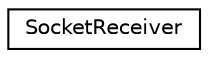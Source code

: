 digraph "Graphical Class Hierarchy"
{
 // LATEX_PDF_SIZE
  edge [fontname="Helvetica",fontsize="10",labelfontname="Helvetica",labelfontsize="10"];
  node [fontname="Helvetica",fontsize="10",shape=record];
  rankdir="LR";
  Node0 [label="SocketReceiver",height=0.2,width=0.4,color="black", fillcolor="white", style="filled",URL="$class_socket_receiver.html",tooltip="The socket receiver class"];
}

